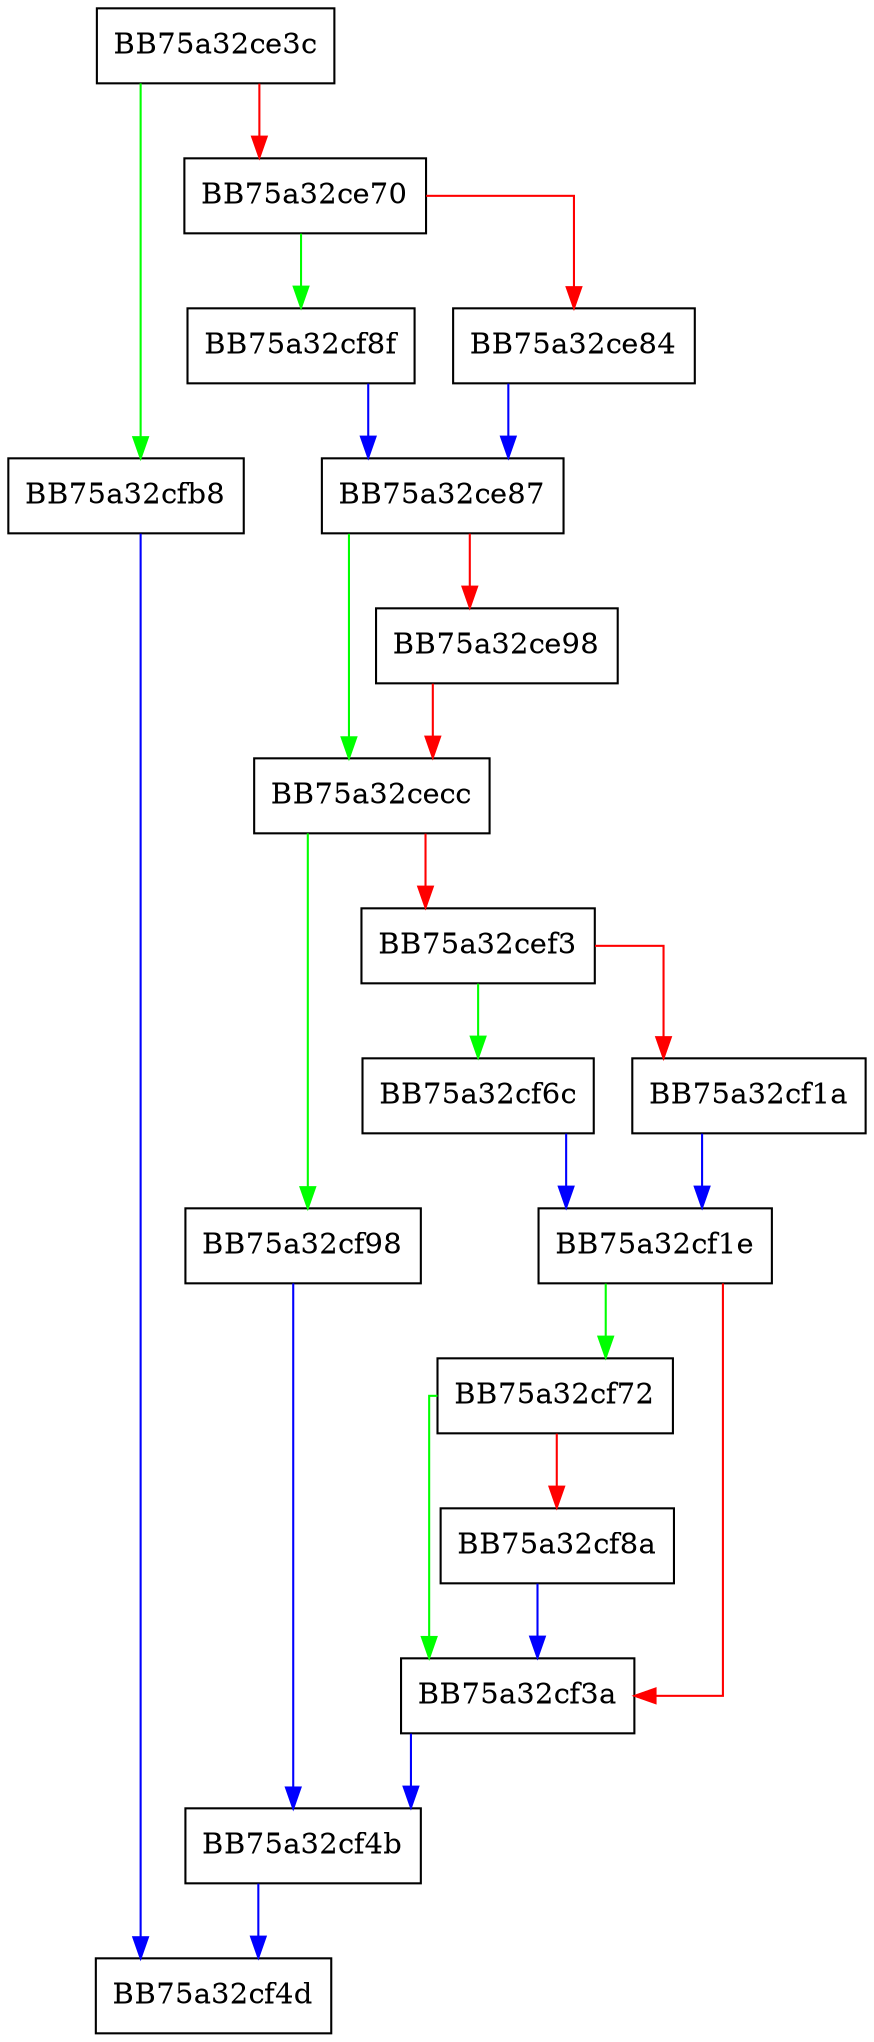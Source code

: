 digraph log_instr {
  node [shape="box"];
  graph [splines=ortho];
  BB75a32ce3c -> BB75a32cfb8 [color="green"];
  BB75a32ce3c -> BB75a32ce70 [color="red"];
  BB75a32ce70 -> BB75a32cf8f [color="green"];
  BB75a32ce70 -> BB75a32ce84 [color="red"];
  BB75a32ce84 -> BB75a32ce87 [color="blue"];
  BB75a32ce87 -> BB75a32cecc [color="green"];
  BB75a32ce87 -> BB75a32ce98 [color="red"];
  BB75a32ce98 -> BB75a32cecc [color="red"];
  BB75a32cecc -> BB75a32cf98 [color="green"];
  BB75a32cecc -> BB75a32cef3 [color="red"];
  BB75a32cef3 -> BB75a32cf6c [color="green"];
  BB75a32cef3 -> BB75a32cf1a [color="red"];
  BB75a32cf1a -> BB75a32cf1e [color="blue"];
  BB75a32cf1e -> BB75a32cf72 [color="green"];
  BB75a32cf1e -> BB75a32cf3a [color="red"];
  BB75a32cf3a -> BB75a32cf4b [color="blue"];
  BB75a32cf4b -> BB75a32cf4d [color="blue"];
  BB75a32cf6c -> BB75a32cf1e [color="blue"];
  BB75a32cf72 -> BB75a32cf3a [color="green"];
  BB75a32cf72 -> BB75a32cf8a [color="red"];
  BB75a32cf8a -> BB75a32cf3a [color="blue"];
  BB75a32cf8f -> BB75a32ce87 [color="blue"];
  BB75a32cf98 -> BB75a32cf4b [color="blue"];
  BB75a32cfb8 -> BB75a32cf4d [color="blue"];
}